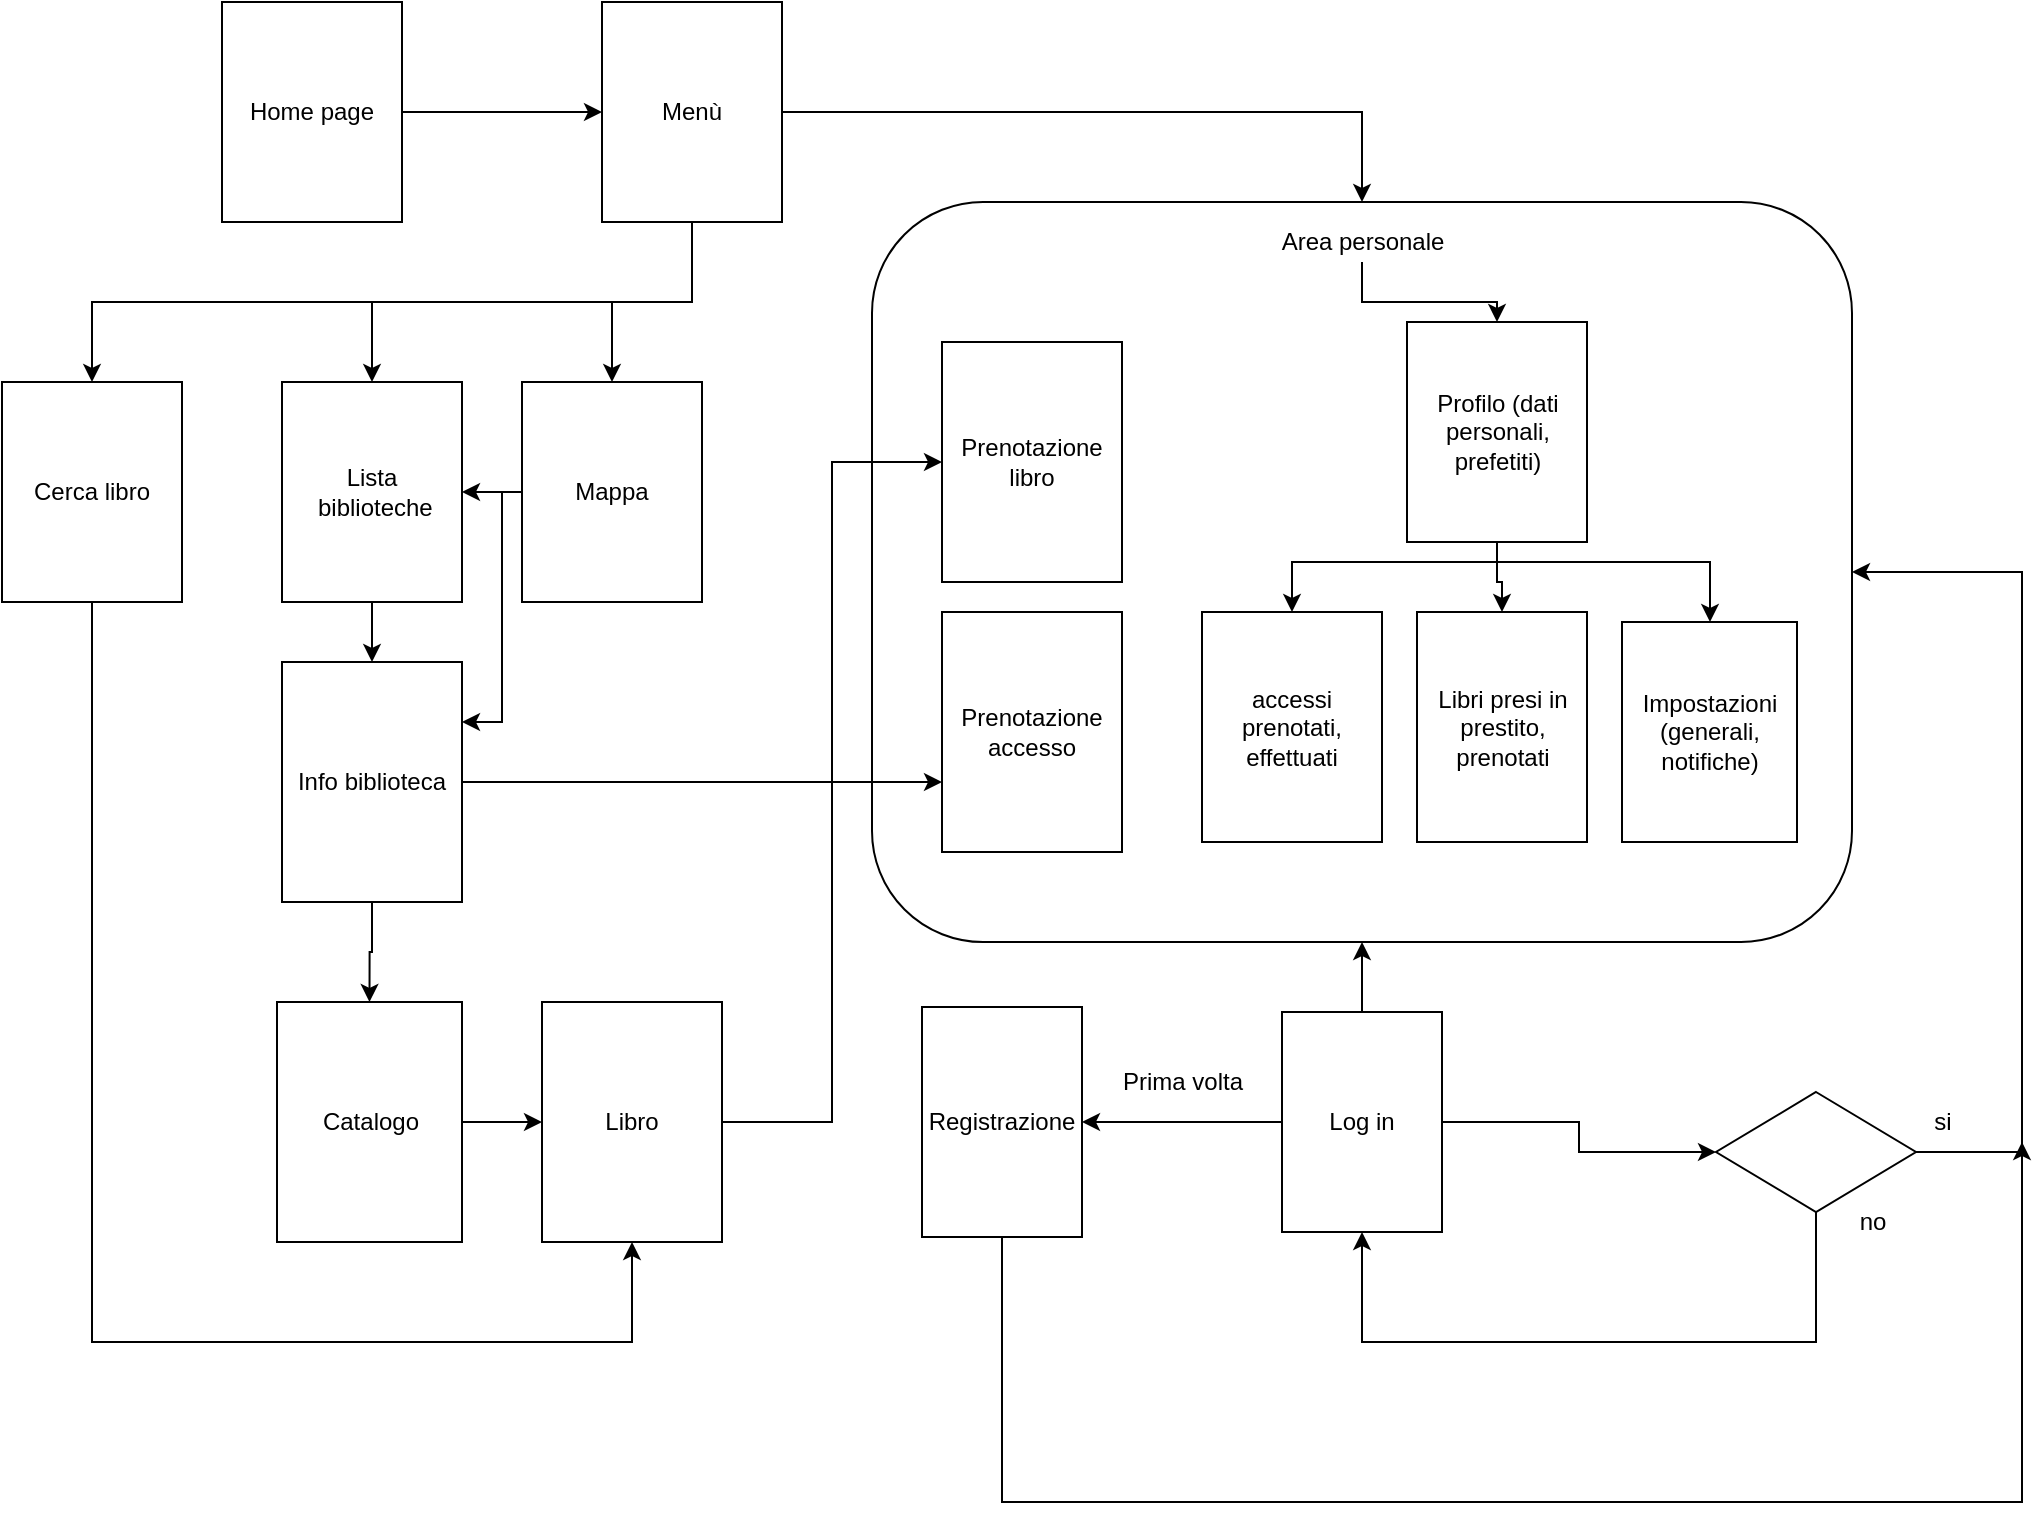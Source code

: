 <mxfile version="14.4.3" type="device"><diagram id="bw7a4e0CL3AEJ_2Jy5lY" name="Pagina-1"><mxGraphModel dx="1924" dy="689" grid="1" gridSize="10" guides="1" tooltips="1" connect="1" arrows="1" fold="1" page="1" pageScale="1" pageWidth="827" pageHeight="1169" math="0" shadow="0"><root><mxCell id="0"/><mxCell id="1" parent="0"/><mxCell id="W1h3txaNGO8vGsvFLqrr-25" value="" style="rounded=1;whiteSpace=wrap;html=1;" parent="1" vertex="1"><mxGeometry x="405" y="140" width="490" height="370" as="geometry"/></mxCell><mxCell id="W1h3txaNGO8vGsvFLqrr-4" style="edgeStyle=orthogonalEdgeStyle;rounded=0;orthogonalLoop=1;jettySize=auto;html=1;" parent="1" source="W1h3txaNGO8vGsvFLqrr-1" target="W1h3txaNGO8vGsvFLqrr-3" edge="1"><mxGeometry relative="1" as="geometry"/></mxCell><mxCell id="W1h3txaNGO8vGsvFLqrr-1" value="Home page" style="rounded=0;whiteSpace=wrap;html=1;" parent="1" vertex="1"><mxGeometry x="80" y="40" width="90" height="110" as="geometry"/></mxCell><mxCell id="W1h3txaNGO8vGsvFLqrr-8" style="edgeStyle=orthogonalEdgeStyle;rounded=0;orthogonalLoop=1;jettySize=auto;html=1;entryX=0.5;entryY=0;entryDx=0;entryDy=0;" parent="1" source="W1h3txaNGO8vGsvFLqrr-3" target="W1h3txaNGO8vGsvFLqrr-5" edge="1"><mxGeometry relative="1" as="geometry"/></mxCell><mxCell id="W1h3txaNGO8vGsvFLqrr-18" style="edgeStyle=orthogonalEdgeStyle;rounded=0;orthogonalLoop=1;jettySize=auto;html=1;entryX=0.5;entryY=0;entryDx=0;entryDy=0;" parent="1" source="W1h3txaNGO8vGsvFLqrr-3" target="W1h3txaNGO8vGsvFLqrr-25" edge="1"><mxGeometry relative="1" as="geometry"><mxPoint x="641" y="130" as="targetPoint"/><Array as="points"><mxPoint x="650" y="95"/></Array></mxGeometry></mxCell><mxCell id="FXVW8iCYR5aCIE30Pzlg-15" style="edgeStyle=orthogonalEdgeStyle;rounded=0;orthogonalLoop=1;jettySize=auto;html=1;" parent="1" source="W1h3txaNGO8vGsvFLqrr-3" target="FXVW8iCYR5aCIE30Pzlg-13" edge="1"><mxGeometry relative="1" as="geometry"><Array as="points"><mxPoint x="315" y="190"/><mxPoint x="15" y="190"/></Array></mxGeometry></mxCell><mxCell id="W1h3txaNGO8vGsvFLqrr-3" value="Menù" style="rounded=0;whiteSpace=wrap;html=1;" parent="1" vertex="1"><mxGeometry x="270" y="40" width="90" height="110" as="geometry"/></mxCell><mxCell id="Ya8jvYpOPSYFBppY1lf1-8" style="edgeStyle=orthogonalEdgeStyle;rounded=0;orthogonalLoop=1;jettySize=auto;html=1;entryX=1;entryY=0.25;entryDx=0;entryDy=0;" parent="1" source="W1h3txaNGO8vGsvFLqrr-5" target="Ya8jvYpOPSYFBppY1lf1-2" edge="1"><mxGeometry relative="1" as="geometry"><Array as="points"><mxPoint x="220" y="285"/><mxPoint x="220" y="400"/></Array></mxGeometry></mxCell><mxCell id="1IFn2vZJC59Zc_MWUHnI-1" style="edgeStyle=orthogonalEdgeStyle;rounded=0;orthogonalLoop=1;jettySize=auto;html=1;" parent="1" source="W1h3txaNGO8vGsvFLqrr-5" target="W1h3txaNGO8vGsvFLqrr-10" edge="1"><mxGeometry relative="1" as="geometry"/></mxCell><mxCell id="W1h3txaNGO8vGsvFLqrr-5" value="Mappa" style="rounded=0;whiteSpace=wrap;html=1;" parent="1" vertex="1"><mxGeometry x="230" y="230" width="90" height="110" as="geometry"/></mxCell><mxCell id="W1h3txaNGO8vGsvFLqrr-12" style="edgeStyle=orthogonalEdgeStyle;rounded=0;orthogonalLoop=1;jettySize=auto;html=1;exitX=0.5;exitY=1;exitDx=0;exitDy=0;" parent="1" source="W1h3txaNGO8vGsvFLqrr-3" target="W1h3txaNGO8vGsvFLqrr-10" edge="1"><mxGeometry relative="1" as="geometry"><Array as="points"><mxPoint x="315" y="190"/><mxPoint x="155" y="190"/></Array></mxGeometry></mxCell><mxCell id="Ya8jvYpOPSYFBppY1lf1-3" style="edgeStyle=orthogonalEdgeStyle;rounded=0;orthogonalLoop=1;jettySize=auto;html=1;entryX=0.5;entryY=0;entryDx=0;entryDy=0;" parent="1" source="W1h3txaNGO8vGsvFLqrr-10" target="Ya8jvYpOPSYFBppY1lf1-2" edge="1"><mxGeometry relative="1" as="geometry"/></mxCell><mxCell id="W1h3txaNGO8vGsvFLqrr-10" value="Lista&lt;br&gt;&amp;nbsp;biblioteche" style="rounded=0;whiteSpace=wrap;html=1;" parent="1" vertex="1"><mxGeometry x="110" y="230" width="90" height="110" as="geometry"/></mxCell><mxCell id="FXVW8iCYR5aCIE30Pzlg-10" style="edgeStyle=orthogonalEdgeStyle;rounded=0;orthogonalLoop=1;jettySize=auto;html=1;" parent="1" source="W1h3txaNGO8vGsvFLqrr-13" target="FXVW8iCYR5aCIE30Pzlg-9" edge="1"><mxGeometry relative="1" as="geometry"/></mxCell><mxCell id="W1h3txaNGO8vGsvFLqrr-13" value="Catalogo" style="rounded=0;whiteSpace=wrap;html=1;" parent="1" vertex="1"><mxGeometry x="107.5" y="540" width="92.5" height="120" as="geometry"/></mxCell><mxCell id="FXVW8iCYR5aCIE30Pzlg-3" style="edgeStyle=orthogonalEdgeStyle;rounded=0;orthogonalLoop=1;jettySize=auto;html=1;" parent="1" source="W1h3txaNGO8vGsvFLqrr-17" target="W1h3txaNGO8vGsvFLqrr-19" edge="1"><mxGeometry relative="1" as="geometry"/></mxCell><mxCell id="W1h3txaNGO8vGsvFLqrr-17" value="Area personale" style="text;html=1;align=center;verticalAlign=middle;resizable=0;points=[];autosize=1;" parent="1" vertex="1"><mxGeometry x="600" y="150" width="100" height="20" as="geometry"/></mxCell><mxCell id="FXVW8iCYR5aCIE30Pzlg-4" style="edgeStyle=orthogonalEdgeStyle;rounded=0;orthogonalLoop=1;jettySize=auto;html=1;entryX=0.5;entryY=0;entryDx=0;entryDy=0;" parent="1" source="W1h3txaNGO8vGsvFLqrr-19" target="W1h3txaNGO8vGsvFLqrr-44" edge="1"><mxGeometry relative="1" as="geometry"><Array as="points"><mxPoint x="718" y="320"/><mxPoint x="615" y="320"/></Array></mxGeometry></mxCell><mxCell id="FXVW8iCYR5aCIE30Pzlg-5" style="edgeStyle=orthogonalEdgeStyle;rounded=0;orthogonalLoop=1;jettySize=auto;html=1;entryX=0.5;entryY=0;entryDx=0;entryDy=0;" parent="1" source="W1h3txaNGO8vGsvFLqrr-19" target="W1h3txaNGO8vGsvFLqrr-46" edge="1"><mxGeometry relative="1" as="geometry"><mxPoint x="720" y="340" as="targetPoint"/></mxGeometry></mxCell><mxCell id="FXVW8iCYR5aCIE30Pzlg-6" style="edgeStyle=orthogonalEdgeStyle;rounded=0;orthogonalLoop=1;jettySize=auto;html=1;" parent="1" source="W1h3txaNGO8vGsvFLqrr-19" target="W1h3txaNGO8vGsvFLqrr-35" edge="1"><mxGeometry relative="1" as="geometry"><Array as="points"><mxPoint x="718" y="320"/><mxPoint x="824" y="320"/></Array></mxGeometry></mxCell><mxCell id="W1h3txaNGO8vGsvFLqrr-19" value="Profilo (dati personali, prefetiti)" style="rounded=0;whiteSpace=wrap;html=1;" parent="1" vertex="1"><mxGeometry x="672.5" y="200" width="90" height="110" as="geometry"/></mxCell><mxCell id="FXVW8iCYR5aCIE30Pzlg-8" style="edgeStyle=orthogonalEdgeStyle;rounded=0;orthogonalLoop=1;jettySize=auto;html=1;" parent="1" source="W1h3txaNGO8vGsvFLqrr-22" target="W1h3txaNGO8vGsvFLqrr-25" edge="1"><mxGeometry relative="1" as="geometry"><mxPoint x="630" y="520" as="targetPoint"/></mxGeometry></mxCell><mxCell id="FXVW8iCYR5aCIE30Pzlg-12" style="edgeStyle=orthogonalEdgeStyle;rounded=0;orthogonalLoop=1;jettySize=auto;html=1;entryX=0;entryY=0.5;entryDx=0;entryDy=0;" parent="1" source="W1h3txaNGO8vGsvFLqrr-22" target="W1h3txaNGO8vGsvFLqrr-27" edge="1"><mxGeometry relative="1" as="geometry"/></mxCell><mxCell id="h1-LcVphTIOfSTNH7tJg-4" style="edgeStyle=orthogonalEdgeStyle;rounded=0;orthogonalLoop=1;jettySize=auto;html=1;entryX=1;entryY=0.5;entryDx=0;entryDy=0;" parent="1" source="W1h3txaNGO8vGsvFLqrr-22" target="h1-LcVphTIOfSTNH7tJg-1" edge="1"><mxGeometry relative="1" as="geometry"/></mxCell><mxCell id="W1h3txaNGO8vGsvFLqrr-22" value="Log in" style="rounded=0;whiteSpace=wrap;html=1;" parent="1" vertex="1"><mxGeometry x="610" y="545" width="80" height="110" as="geometry"/></mxCell><mxCell id="W1h3txaNGO8vGsvFLqrr-30" style="edgeStyle=orthogonalEdgeStyle;rounded=0;orthogonalLoop=1;jettySize=auto;html=1;entryX=1;entryY=0.5;entryDx=0;entryDy=0;" parent="1" source="W1h3txaNGO8vGsvFLqrr-27" target="W1h3txaNGO8vGsvFLqrr-25" edge="1"><mxGeometry relative="1" as="geometry"><mxPoint x="780" y="260" as="targetPoint"/><Array as="points"><mxPoint x="980" y="615"/><mxPoint x="980" y="325"/></Array></mxGeometry></mxCell><mxCell id="W1h3txaNGO8vGsvFLqrr-33" style="edgeStyle=orthogonalEdgeStyle;rounded=0;orthogonalLoop=1;jettySize=auto;html=1;entryX=0.5;entryY=1;entryDx=0;entryDy=0;" parent="1" source="W1h3txaNGO8vGsvFLqrr-27" target="W1h3txaNGO8vGsvFLqrr-22" edge="1"><mxGeometry relative="1" as="geometry"><mxPoint x="390" y="550" as="targetPoint"/><Array as="points"><mxPoint x="877" y="710"/><mxPoint x="650" y="710"/></Array></mxGeometry></mxCell><mxCell id="W1h3txaNGO8vGsvFLqrr-27" value="" style="rhombus;whiteSpace=wrap;html=1;" parent="1" vertex="1"><mxGeometry x="827" y="585" width="100" height="60" as="geometry"/></mxCell><mxCell id="W1h3txaNGO8vGsvFLqrr-31" value="si" style="text;html=1;align=center;verticalAlign=middle;resizable=0;points=[];autosize=1;" parent="1" vertex="1"><mxGeometry x="930" y="590" width="20" height="20" as="geometry"/></mxCell><mxCell id="W1h3txaNGO8vGsvFLqrr-32" value="no" style="text;html=1;align=center;verticalAlign=middle;resizable=0;points=[];autosize=1;" parent="1" vertex="1"><mxGeometry x="890" y="640" width="30" height="20" as="geometry"/></mxCell><mxCell id="W1h3txaNGO8vGsvFLqrr-35" value="Impostazioni (generali, notifiche)" style="rounded=0;whiteSpace=wrap;html=1;" parent="1" vertex="1"><mxGeometry x="780" y="350" width="87.5" height="110" as="geometry"/></mxCell><mxCell id="W1h3txaNGO8vGsvFLqrr-37" value="Prenotazione accesso" style="rounded=0;whiteSpace=wrap;html=1;" parent="1" vertex="1"><mxGeometry x="440" y="345" width="90" height="120" as="geometry"/></mxCell><mxCell id="W1h3txaNGO8vGsvFLqrr-44" value="accessi prenotati,&lt;br&gt;effettuati" style="rounded=0;whiteSpace=wrap;html=1;" parent="1" vertex="1"><mxGeometry x="570" y="345" width="90" height="115" as="geometry"/></mxCell><mxCell id="W1h3txaNGO8vGsvFLqrr-46" value="Libri presi in prestito, prenotati" style="rounded=0;whiteSpace=wrap;html=1;" parent="1" vertex="1"><mxGeometry x="677.5" y="345" width="85" height="115" as="geometry"/></mxCell><mxCell id="W1h3txaNGO8vGsvFLqrr-48" value="Prenotazione libro" style="rounded=0;whiteSpace=wrap;html=1;" parent="1" vertex="1"><mxGeometry x="440" y="210" width="90" height="120" as="geometry"/></mxCell><mxCell id="Ya8jvYpOPSYFBppY1lf1-4" style="edgeStyle=orthogonalEdgeStyle;rounded=0;orthogonalLoop=1;jettySize=auto;html=1;entryX=0.5;entryY=0;entryDx=0;entryDy=0;" parent="1" source="Ya8jvYpOPSYFBppY1lf1-2" target="W1h3txaNGO8vGsvFLqrr-13" edge="1"><mxGeometry relative="1" as="geometry"/></mxCell><mxCell id="Ya8jvYpOPSYFBppY1lf1-7" style="edgeStyle=orthogonalEdgeStyle;rounded=0;orthogonalLoop=1;jettySize=auto;html=1;" parent="1" source="Ya8jvYpOPSYFBppY1lf1-2" edge="1"><mxGeometry relative="1" as="geometry"><mxPoint x="440" y="430" as="targetPoint"/><Array as="points"><mxPoint x="440" y="430"/></Array></mxGeometry></mxCell><mxCell id="Ya8jvYpOPSYFBppY1lf1-2" value="Info biblioteca" style="rounded=0;whiteSpace=wrap;html=1;" parent="1" vertex="1"><mxGeometry x="110" y="370" width="90" height="120" as="geometry"/></mxCell><mxCell id="1IFn2vZJC59Zc_MWUHnI-3" style="edgeStyle=orthogonalEdgeStyle;rounded=0;orthogonalLoop=1;jettySize=auto;html=1;entryX=0;entryY=0.5;entryDx=0;entryDy=0;" parent="1" source="FXVW8iCYR5aCIE30Pzlg-9" target="W1h3txaNGO8vGsvFLqrr-48" edge="1"><mxGeometry relative="1" as="geometry"/></mxCell><mxCell id="FXVW8iCYR5aCIE30Pzlg-9" value="Libro" style="rounded=0;whiteSpace=wrap;html=1;" parent="1" vertex="1"><mxGeometry x="240" y="540" width="90" height="120" as="geometry"/></mxCell><mxCell id="1IFn2vZJC59Zc_MWUHnI-2" style="edgeStyle=orthogonalEdgeStyle;rounded=0;orthogonalLoop=1;jettySize=auto;html=1;entryX=0.5;entryY=1;entryDx=0;entryDy=0;" parent="1" source="FXVW8iCYR5aCIE30Pzlg-13" target="FXVW8iCYR5aCIE30Pzlg-9" edge="1"><mxGeometry relative="1" as="geometry"><Array as="points"><mxPoint x="15" y="710"/><mxPoint x="285" y="710"/></Array></mxGeometry></mxCell><mxCell id="FXVW8iCYR5aCIE30Pzlg-13" value="Cerca libro" style="rounded=0;whiteSpace=wrap;html=1;" parent="1" vertex="1"><mxGeometry x="-30" y="230" width="90" height="110" as="geometry"/></mxCell><mxCell id="h1-LcVphTIOfSTNH7tJg-5" style="edgeStyle=orthogonalEdgeStyle;rounded=0;orthogonalLoop=1;jettySize=auto;html=1;" parent="1" source="h1-LcVphTIOfSTNH7tJg-1" edge="1"><mxGeometry relative="1" as="geometry"><mxPoint x="980" y="610" as="targetPoint"/><Array as="points"><mxPoint x="470" y="790"/><mxPoint x="980" y="790"/></Array></mxGeometry></mxCell><mxCell id="h1-LcVphTIOfSTNH7tJg-1" value="Registrazione" style="rounded=0;whiteSpace=wrap;html=1;" parent="1" vertex="1"><mxGeometry x="430" y="542.5" width="80" height="115" as="geometry"/></mxCell><mxCell id="h1-LcVphTIOfSTNH7tJg-3" value="Prima volta" style="text;html=1;align=center;verticalAlign=middle;resizable=0;points=[];autosize=1;" parent="1" vertex="1"><mxGeometry x="520" y="570" width="80" height="20" as="geometry"/></mxCell></root></mxGraphModel></diagram></mxfile>